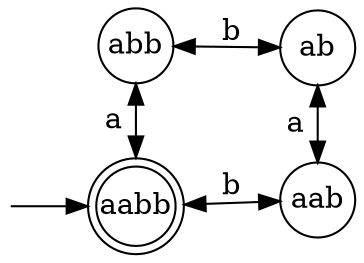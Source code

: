 digraph "2.1 a" {
  rankdir=LR
  node[shape=none margin=0 width=0 label=""] 0
  node[shape=circle width=0.5]
  1[label="aabb" shape=doublecircle]
  2[label="abb"]
  3[label="aab"]
  4[label="ab"]
  {rank=same 1 2}
  {rank=same 3 4}
  0->1
  2->1[label=a dir=both]
  1->3[label=b dir=both]
  2->4[label=b dir=both]
  4->3[label=a dir=both]
}